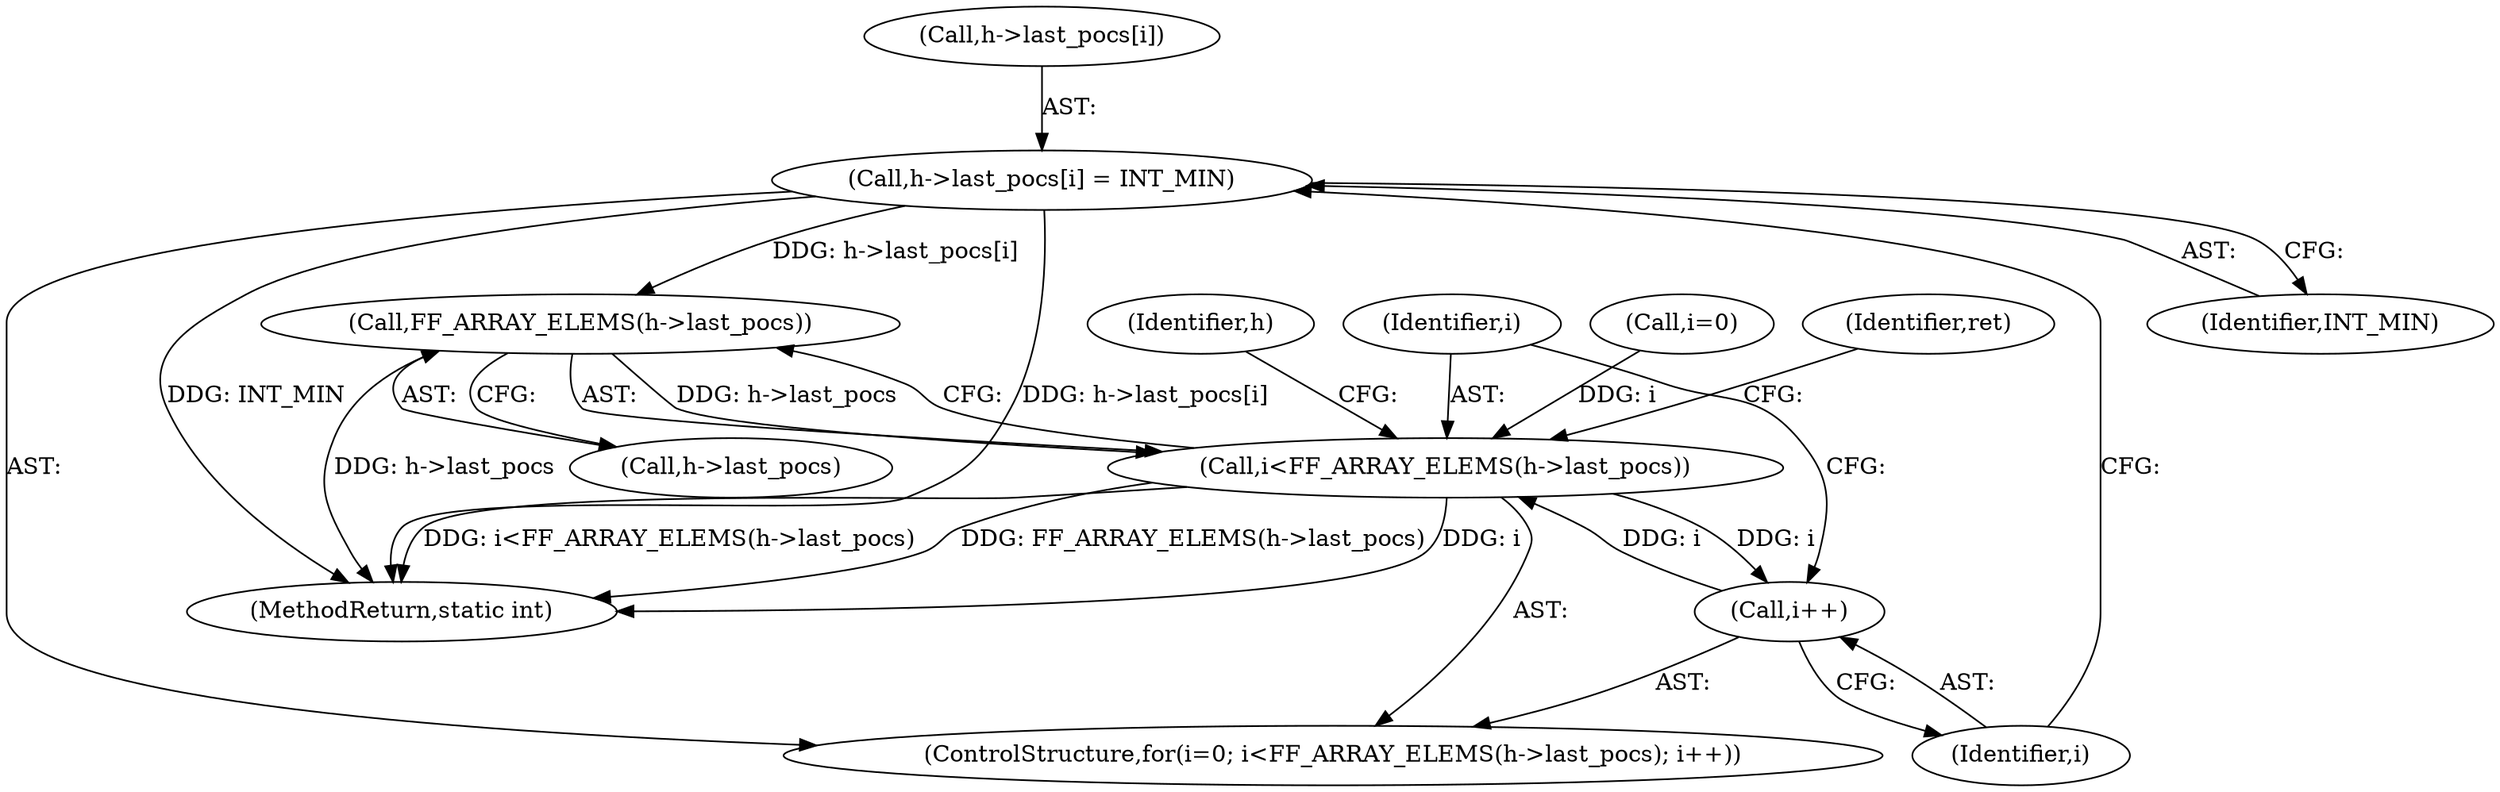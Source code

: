 digraph "0_FFmpeg_29ffeef5e73b8f41ff3a3f2242d356759c66f91f@array" {
"1001522" [label="(Call,h->last_pocs[i] = INT_MIN)"];
"1001516" [label="(Call,FF_ARRAY_ELEMS(h->last_pocs))"];
"1001514" [label="(Call,i<FF_ARRAY_ELEMS(h->last_pocs))"];
"1001520" [label="(Call,i++)"];
"1001510" [label="(ControlStructure,for(i=0; i<FF_ARRAY_ELEMS(h->last_pocs); i++))"];
"1001514" [label="(Call,i<FF_ARRAY_ELEMS(h->last_pocs))"];
"1001523" [label="(Call,h->last_pocs[i])"];
"1001528" [label="(Identifier,INT_MIN)"];
"1001521" [label="(Identifier,i)"];
"1003426" [label="(MethodReturn,static int)"];
"1001516" [label="(Call,FF_ARRAY_ELEMS(h->last_pocs))"];
"1001515" [label="(Identifier,i)"];
"1001525" [label="(Identifier,h)"];
"1001511" [label="(Call,i=0)"];
"1001517" [label="(Call,h->last_pocs)"];
"1001520" [label="(Call,i++)"];
"1001522" [label="(Call,h->last_pocs[i] = INT_MIN)"];
"1001530" [label="(Identifier,ret)"];
"1001522" -> "1001510"  [label="AST: "];
"1001522" -> "1001528"  [label="CFG: "];
"1001523" -> "1001522"  [label="AST: "];
"1001528" -> "1001522"  [label="AST: "];
"1001521" -> "1001522"  [label="CFG: "];
"1001522" -> "1003426"  [label="DDG: INT_MIN"];
"1001522" -> "1003426"  [label="DDG: h->last_pocs[i]"];
"1001522" -> "1001516"  [label="DDG: h->last_pocs[i]"];
"1001516" -> "1001514"  [label="AST: "];
"1001516" -> "1001517"  [label="CFG: "];
"1001517" -> "1001516"  [label="AST: "];
"1001514" -> "1001516"  [label="CFG: "];
"1001516" -> "1003426"  [label="DDG: h->last_pocs"];
"1001516" -> "1001514"  [label="DDG: h->last_pocs"];
"1001514" -> "1001510"  [label="AST: "];
"1001515" -> "1001514"  [label="AST: "];
"1001525" -> "1001514"  [label="CFG: "];
"1001530" -> "1001514"  [label="CFG: "];
"1001514" -> "1003426"  [label="DDG: FF_ARRAY_ELEMS(h->last_pocs)"];
"1001514" -> "1003426"  [label="DDG: i"];
"1001514" -> "1003426"  [label="DDG: i<FF_ARRAY_ELEMS(h->last_pocs)"];
"1001520" -> "1001514"  [label="DDG: i"];
"1001511" -> "1001514"  [label="DDG: i"];
"1001514" -> "1001520"  [label="DDG: i"];
"1001520" -> "1001510"  [label="AST: "];
"1001520" -> "1001521"  [label="CFG: "];
"1001521" -> "1001520"  [label="AST: "];
"1001515" -> "1001520"  [label="CFG: "];
}
